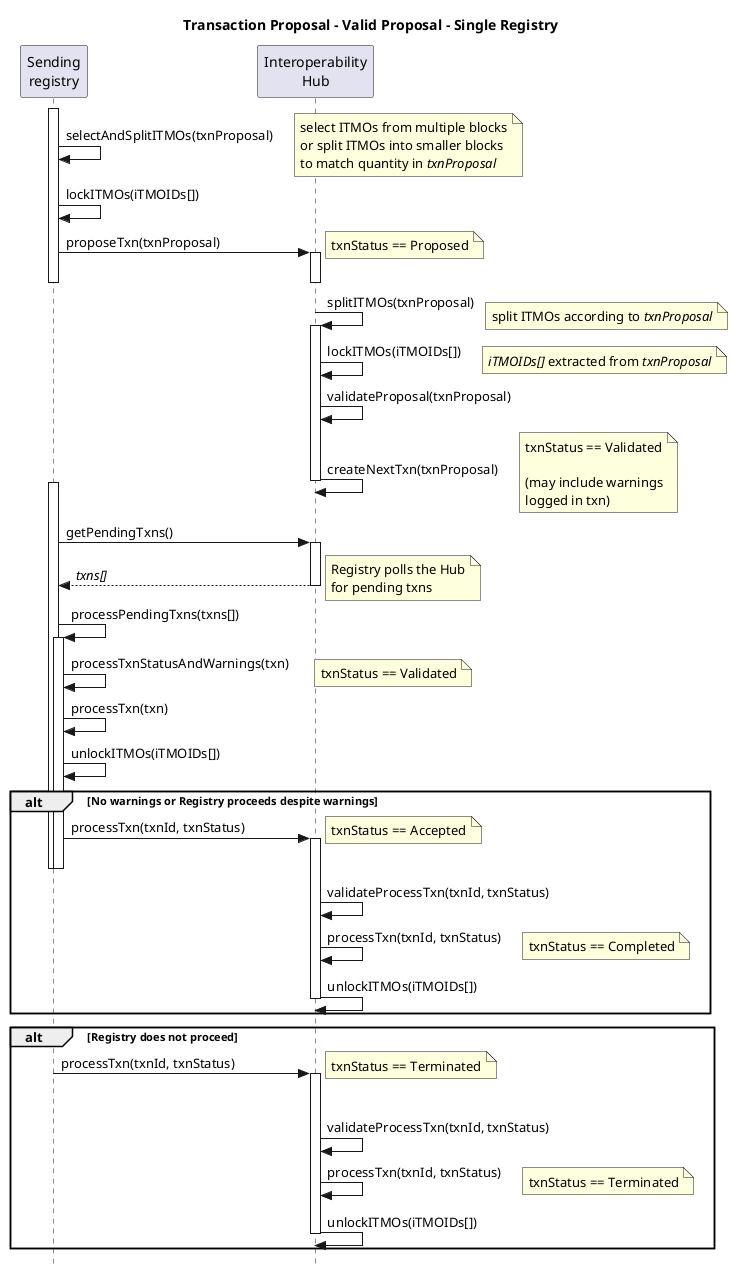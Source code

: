 @startuml TxnProposal_Valid_SingleReg_Sequence

title Transaction Proposal - Valid Proposal - Single Registry

skinparam style strictuml

participant "Sending\nregistry" as Sender
participant "Interoperability\nHub" as Hub

activate Sender
Sender -> Sender: selectAndSplitITMOs(txnProposal)
note right: select ITMOs from multiple blocks\nor split ITMOs into smaller blocks\nto match quantity in //txnProposal//

Sender -> Sender: lockITMOs(iTMOIDs[])
Sender -> Hub++ : proposeTxn(txnProposal)
note right: txnStatus == Proposed
deactivate Hub
deactivate Sender

Hub -> Hub++: splitITMOs(txnProposal)
note right: split ITMOs according to //txnProposal//
Hub -> Hub: lockITMOs(iTMOIDs[])
note right: //iTMOIDs[]// extracted from //txnProposal//

Hub -> Hub: validateProposal(txnProposal)
Hub -> Hub--: createNextTxn(txnProposal)
note right: txnStatus == Validated\n\n(may include warnings\nlogged in txn)

activate Sender
Sender -> Hub++ : getPendingTxns()
Sender <-- Hub--: //txns[]//
note right: Registry polls the Hub\nfor pending txns

Sender -> Sender: processPendingTxns(txns[])
activate Sender
Sender -> Sender: processTxnStatusAndWarnings(txn)
note right: txnStatus == Validated
Sender -> Sender: processTxn(txn)
Sender -> Sender: unlockITMOs(iTMOIDs[])

alt No warnings or Registry proceeds despite warnings

  Sender -> Hub++: processTxn(txnId, txnStatus)
  note right: txnStatus == Accepted
  deactivate Sender
  deactivate Sender
  Hub -> Hub: validateProcessTxn(txnId, txnStatus)
  Hub -> Hub: processTxn(txnId, txnStatus)
  note right: txnStatus == Completed
  Hub -> Hub--: unlockITMOs(iTMOIDs[])

end

alt Registry does not proceed

  activate Sender
  activate Sender
  Sender -> Hub++: processTxn(txnId, txnStatus)
  note right: txnStatus == Terminated
  deactivate Sender
  deactivate Sender
  Hub -> Hub: validateProcessTxn(txnId, txnStatus)
  Hub -> Hub: processTxn(txnId, txnStatus)
  note right: txnStatus == Terminated
  Hub -> Hub--: unlockITMOs(iTMOIDs[])

end

@enduml
